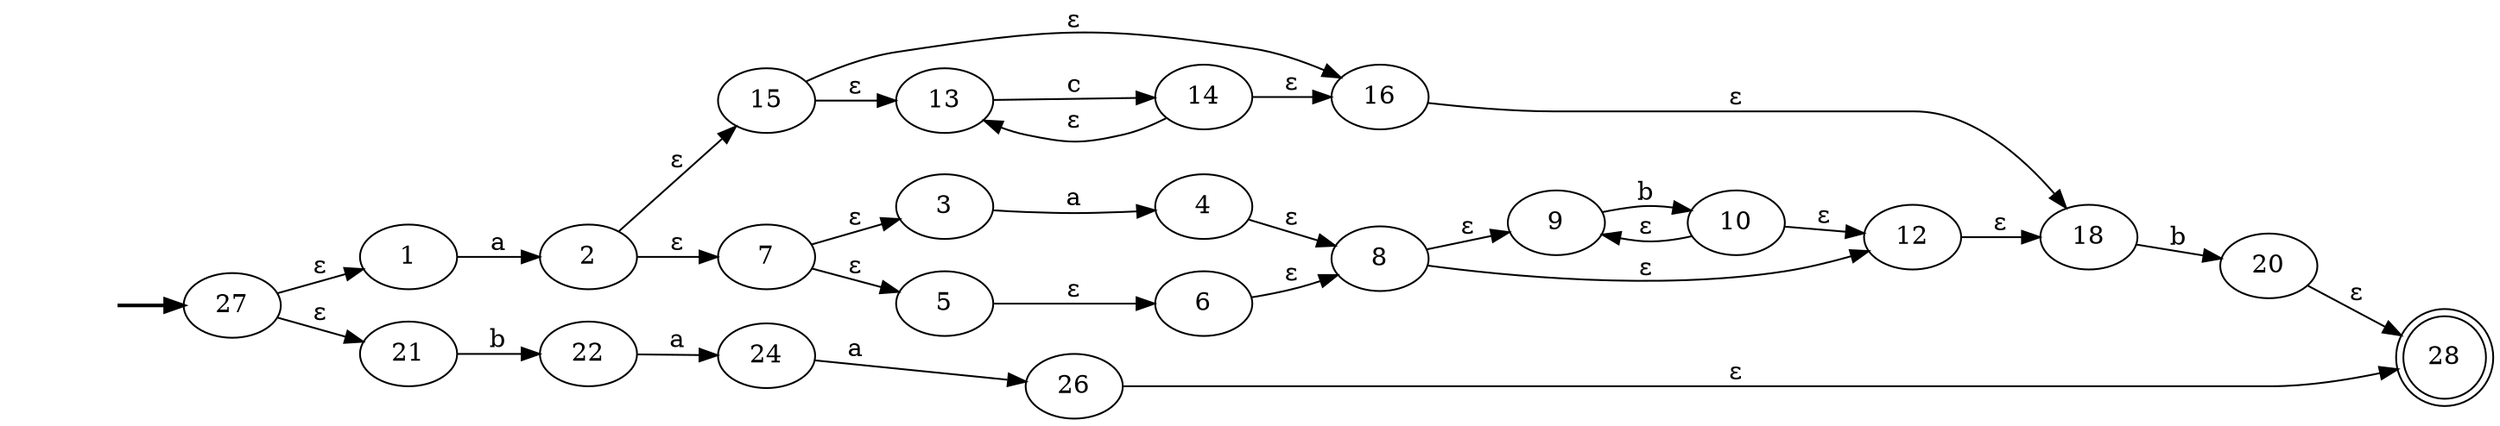 digraph AFNTest8 {
	graph [rankdir=LR]
	fake [style=invisible]
	fake -> 27 [style=bold]
	27 [root=true]
	1
	27 -> 1 [label="ε"]
	21
	27 -> 21 [label="ε"]
	1
	2
	1 -> 2 [label=a]
	21
	22
	21 -> 22 [label=b]
	2
	15
	2 -> 15 [label="ε"]
	7
	2 -> 7 [label="ε"]
	22
	24
	22 -> 24 [label=a]
	15
	16
	15 -> 16 [label="ε"]
	13
	15 -> 13 [label="ε"]
	7
	3
	7 -> 3 [label="ε"]
	5
	7 -> 5 [label="ε"]
	24
	26
	24 -> 26 [label=a]
	16
	18
	16 -> 18 [label="ε"]
	13
	14
	13 -> 14 [label=c]
	3
	4
	3 -> 4 [label=a]
	5
	6
	5 -> 6 [label="ε"]
	26
	28 [shape=doublecircle]
	26 -> 28 [label="ε"]
	18
	20
	18 -> 20 [label=b]
	14
	14 -> 16 [label="ε"]
	14 -> 13 [label="ε"]
	4
	8
	4 -> 8 [label="ε"]
	6
	6 -> 8 [label="ε"]
	28 [shape=doublecircle]
	20
	20 -> 28 [label="ε"]
	8
	9
	8 -> 9 [label="ε"]
	12
	8 -> 12 [label="ε"]
	9
	10
	9 -> 10 [label=b]
	12
	12 -> 18 [label="ε"]
	10
	10 -> 9 [label="ε"]
	10 -> 12 [label="ε"]
}
